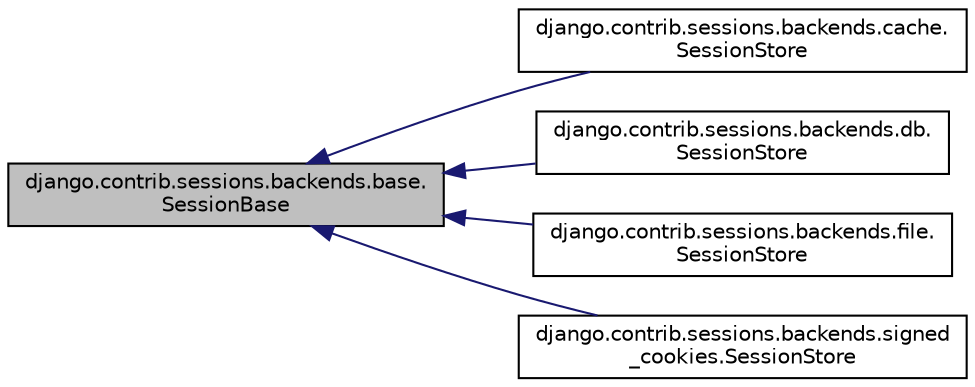 digraph "django.contrib.sessions.backends.base.SessionBase"
{
 // LATEX_PDF_SIZE
  edge [fontname="Helvetica",fontsize="10",labelfontname="Helvetica",labelfontsize="10"];
  node [fontname="Helvetica",fontsize="10",shape=record];
  rankdir="LR";
  Node1 [label="django.contrib.sessions.backends.base.\lSessionBase",height=0.2,width=0.4,color="black", fillcolor="grey75", style="filled", fontcolor="black",tooltip=" "];
  Node1 -> Node2 [dir="back",color="midnightblue",fontsize="10",style="solid"];
  Node2 [label="django.contrib.sessions.backends.cache.\lSessionStore",height=0.2,width=0.4,color="black", fillcolor="white", style="filled",URL="$classdjango_1_1contrib_1_1sessions_1_1backends_1_1cache_1_1_session_store.html",tooltip=" "];
  Node1 -> Node3 [dir="back",color="midnightblue",fontsize="10",style="solid"];
  Node3 [label="django.contrib.sessions.backends.db.\lSessionStore",height=0.2,width=0.4,color="black", fillcolor="white", style="filled",URL="$classdjango_1_1contrib_1_1sessions_1_1backends_1_1db_1_1_session_store.html",tooltip=" "];
  Node1 -> Node4 [dir="back",color="midnightblue",fontsize="10",style="solid"];
  Node4 [label="django.contrib.sessions.backends.file.\lSessionStore",height=0.2,width=0.4,color="black", fillcolor="white", style="filled",URL="$classdjango_1_1contrib_1_1sessions_1_1backends_1_1file_1_1_session_store.html",tooltip=" "];
  Node1 -> Node5 [dir="back",color="midnightblue",fontsize="10",style="solid"];
  Node5 [label="django.contrib.sessions.backends.signed\l_cookies.SessionStore",height=0.2,width=0.4,color="black", fillcolor="white", style="filled",URL="$classdjango_1_1contrib_1_1sessions_1_1backends_1_1signed__cookies_1_1_session_store.html",tooltip=" "];
}
